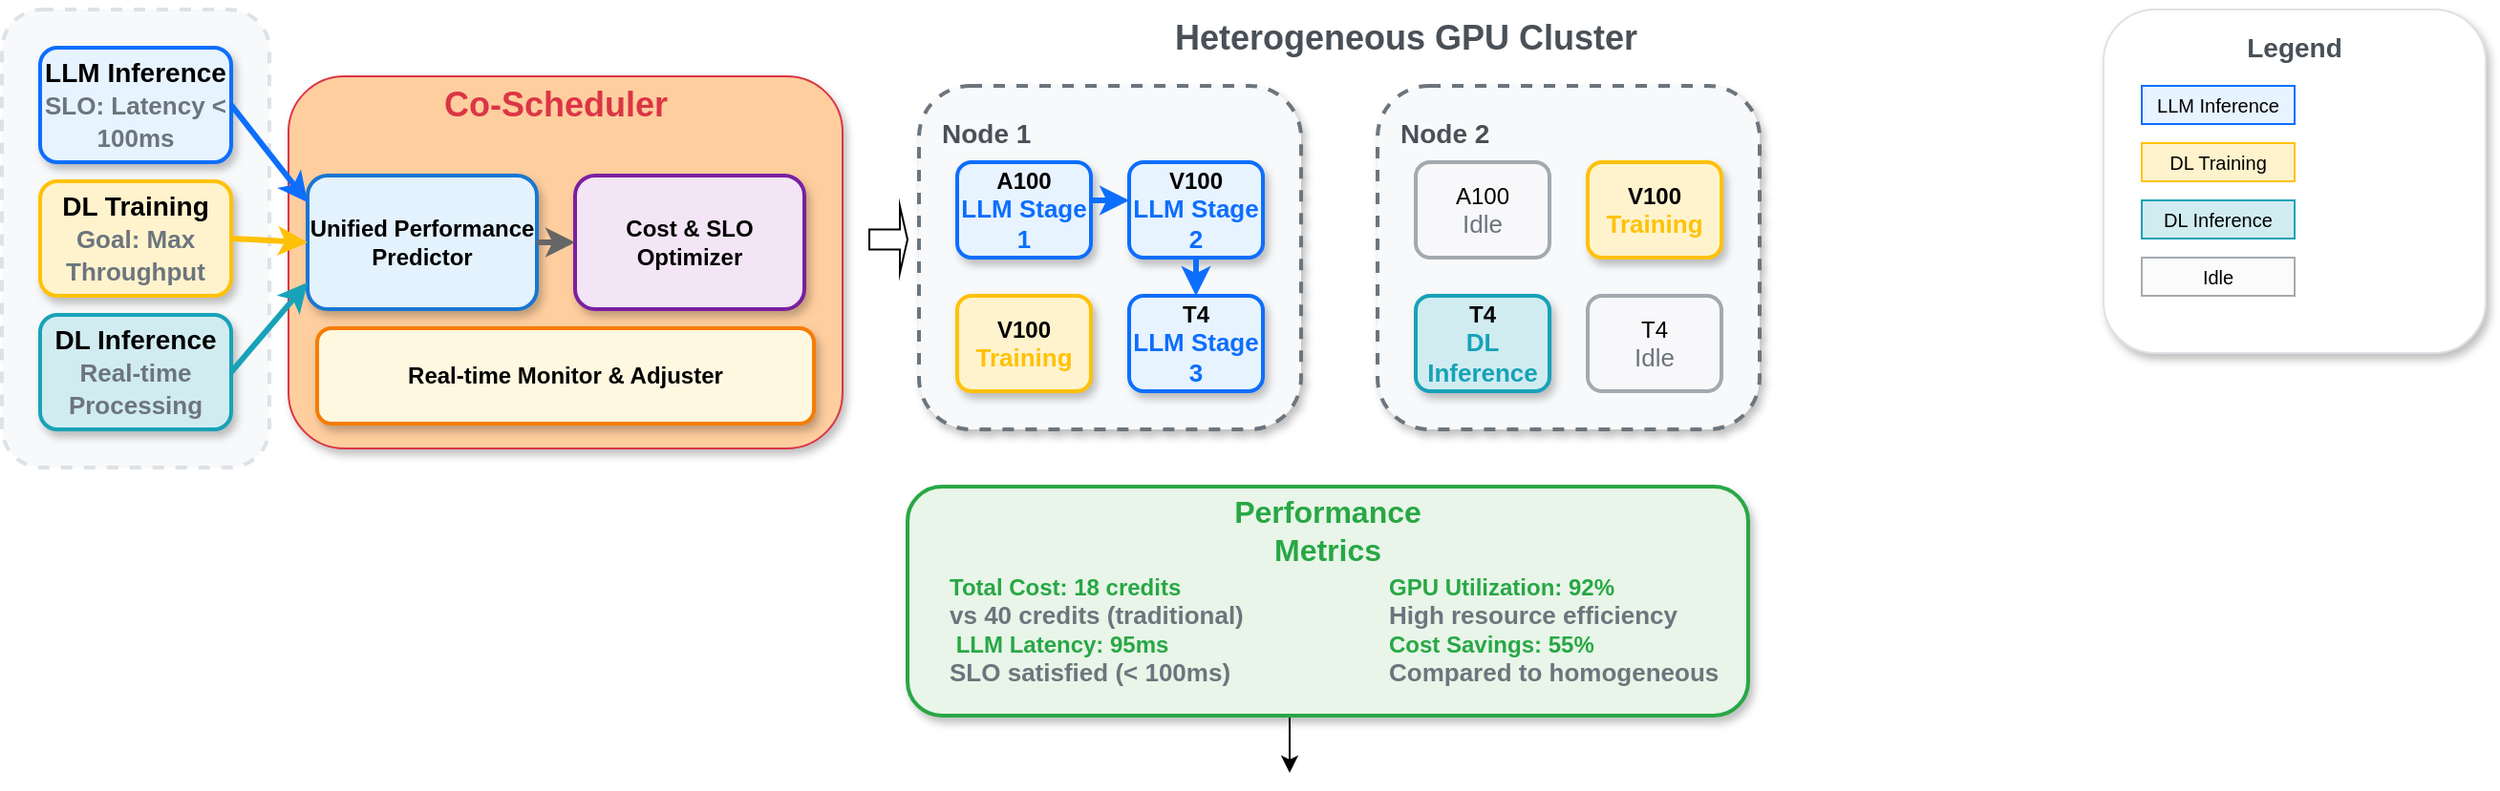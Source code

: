 <mxfile version="27.1.4">
  <diagram name="第 1 页" id="9FR4IYq0b1U7dHQeGQu_">
    <mxGraphModel dx="1664" dy="938" grid="1" gridSize="10" guides="1" tooltips="1" connect="1" arrows="1" fold="1" page="1" pageScale="1" pageWidth="1600" pageHeight="900" math="0" shadow="0">
      <root>
        <mxCell id="0" />
        <mxCell id="1" parent="0" />
        <mxCell id="task_queue_bg" value="" style="rounded=1;whiteSpace=wrap;html=1;fillColor=#f8f9fa;strokeColor=#dee2e6;strokeWidth=2;dashed=1;" parent="1" vertex="1">
          <mxGeometry x="20" y="120" width="140" height="240" as="geometry" />
        </mxCell>
        <mxCell id="llm_task" value="LLM Inference&lt;br&gt;&lt;font size=&quot;2&quot; color=&quot;#6c757d&quot;&gt;SLO: Latency &lt; 100ms&lt;/font&gt;" style="rounded=1;whiteSpace=wrap;html=1;fillColor=#e7f3ff;strokeColor=#0d6efd;strokeWidth=2;fontSize=14;fontStyle=1;shadow=1;" parent="1" vertex="1">
          <mxGeometry x="40" y="140" width="100" height="60" as="geometry" />
        </mxCell>
        <mxCell id="training_task" value="DL Training&lt;br&gt;&lt;font size=&quot;2&quot; color=&quot;#6c757d&quot;&gt;Goal: Max Throughput&lt;/font&gt;" style="rounded=1;whiteSpace=wrap;html=1;fillColor=#fff3cd;strokeColor=#ffc107;strokeWidth=2;fontSize=14;fontStyle=1;shadow=1;" parent="1" vertex="1">
          <mxGeometry x="40" y="210" width="100" height="60" as="geometry" />
        </mxCell>
        <mxCell id="inference_task" value="DL Inference&lt;br&gt;&lt;font size=&quot;2&quot; color=&quot;#6c757d&quot;&gt;Real-time Processing&lt;/font&gt;" style="rounded=1;whiteSpace=wrap;html=1;fillColor=#d1ecf1;strokeColor=#17a2b8;strokeWidth=2;fontSize=14;fontStyle=1;shadow=1;" parent="1" vertex="1">
          <mxGeometry x="40" y="280" width="100" height="60" as="geometry" />
        </mxCell>
        <mxCell id="scheduler_bg" value="" style="rounded=1;whiteSpace=wrap;html=1;fillColor=#FFCE9F;strokeColor=#dc3545;strokeWidth=1;shadow=1;" parent="1" vertex="1">
          <mxGeometry x="170" y="155" width="290" height="195" as="geometry" />
        </mxCell>
        <mxCell id="scheduler_title" value="Co-Scheduler" style="text;html=1;strokeColor=none;fillColor=none;align=center;verticalAlign=middle;whiteSpace=wrap;rounded=0;fontSize=18;fontStyle=1;fontColor=#dc3545;" parent="1" vertex="1">
          <mxGeometry x="230" y="162" width="160" height="15" as="geometry" />
        </mxCell>
        <mxCell id="predictor" value="Unified Performance&lt;br&gt;Predictor" style="rounded=1;whiteSpace=wrap;html=1;fillColor=#e3f2fd;strokeColor=#1976d2;strokeWidth=2;fontSize=12;fontStyle=1;shadow=1;" parent="1" vertex="1">
          <mxGeometry x="180" y="207" width="120" height="70" as="geometry" />
        </mxCell>
        <mxCell id="optimizer" value="Cost &amp; SLO&lt;br&gt;Optimizer" style="rounded=1;whiteSpace=wrap;html=1;fillColor=#f3e5f5;strokeColor=#7b1fa2;strokeWidth=2;fontSize=12;fontStyle=1;shadow=1;" parent="1" vertex="1">
          <mxGeometry x="320" y="207" width="120" height="70" as="geometry" />
        </mxCell>
        <mxCell id="monitor" value="Real-time Monitor &amp; Adjuster" style="rounded=1;whiteSpace=wrap;html=1;fillColor=#fff8e1;strokeColor=#f57c00;strokeWidth=2;fontSize=12;fontStyle=1;shadow=1;" parent="1" vertex="1">
          <mxGeometry x="185" y="287" width="260" height="50" as="geometry" />
        </mxCell>
        <mxCell id="pred_to_opt" value="" style="endArrow=classic;html=1;rounded=0;exitX=1;exitY=0.5;exitDx=0;exitDy=0;entryX=0;entryY=0.5;entryDx=0;entryDy=0;strokeWidth=3;strokeColor=#666666;" parent="1" source="predictor" target="optimizer" edge="1">
          <mxGeometry width="50" height="50" relative="1" as="geometry">
            <mxPoint x="310" y="307" as="sourcePoint" />
            <mxPoint x="360" y="257" as="targetPoint" />
          </mxGeometry>
        </mxCell>
        <mxCell id="llm_to_pred" value="" style="endArrow=classic;html=1;rounded=0;exitX=1;exitY=0.5;exitDx=0;exitDy=0;entryX=0;entryY=0.2;entryDx=0;entryDy=0;strokeWidth=3;strokeColor=#0d6efd;" parent="1" source="llm_task" target="predictor" edge="1">
          <mxGeometry width="50" height="50" relative="1" as="geometry">
            <mxPoint x="200" y="250" as="sourcePoint" />
            <mxPoint x="250" y="200" as="targetPoint" />
          </mxGeometry>
        </mxCell>
        <mxCell id="train_to_pred" value="" style="endArrow=classic;html=1;rounded=0;exitX=1;exitY=0.5;exitDx=0;exitDy=0;entryX=0;entryY=0.5;entryDx=0;entryDy=0;strokeWidth=3;strokeColor=#ffc107;" parent="1" source="training_task" target="predictor" edge="1">
          <mxGeometry width="50" height="50" relative="1" as="geometry">
            <mxPoint x="200" y="320" as="sourcePoint" />
            <mxPoint x="250" y="270" as="targetPoint" />
          </mxGeometry>
        </mxCell>
        <mxCell id="inf_to_pred" value="" style="endArrow=classic;html=1;rounded=0;exitX=1;exitY=0.5;exitDx=0;exitDy=0;entryX=0;entryY=0.8;entryDx=0;entryDy=0;strokeWidth=3;strokeColor=#17a2b8;" parent="1" source="inference_task" target="predictor" edge="1">
          <mxGeometry width="50" height="50" relative="1" as="geometry">
            <mxPoint x="200" y="450" as="sourcePoint" />
            <mxPoint x="250" y="400" as="targetPoint" />
          </mxGeometry>
        </mxCell>
        <mxCell id="nodes_title" value="Heterogeneous GPU Cluster" style="text;html=1;strokeColor=none;fillColor=none;align=center;verticalAlign=middle;whiteSpace=wrap;rounded=0;fontSize=18;fontStyle=1;fontColor=#495057;" parent="1" vertex="1">
          <mxGeometry x="630" y="120" width="250" height="30" as="geometry" />
        </mxCell>
        <mxCell id="node1_bg" value="" style="rounded=1;whiteSpace=wrap;html=1;fillColor=#f8f9fa;strokeColor=#6c757d;strokeWidth=2;dashed=1;shadow=1;" parent="1" vertex="1">
          <mxGeometry x="500" y="160" width="200" height="180" as="geometry" />
        </mxCell>
        <mxCell id="node1_title" value="Node 1" style="text;html=1;strokeColor=none;fillColor=none;align=left;verticalAlign=top;whiteSpace=wrap;rounded=0;fontSize=14;fontStyle=1;fontColor=#495057;" parent="1" vertex="1">
          <mxGeometry x="510" y="170" width="60" height="20" as="geometry" />
        </mxCell>
        <mxCell id="a100_1" value="A100&lt;br&gt;&lt;font size=&quot;2&quot; color=&quot;#0d6efd&quot;&gt;LLM Stage 1&lt;/font&gt;" style="rounded=1;whiteSpace=wrap;html=1;fillColor=#e7f3ff;strokeColor=#0d6efd;fontSize=12;fontStyle=1;strokeWidth=2;shadow=1;" parent="1" vertex="1">
          <mxGeometry x="520" y="200" width="70" height="50" as="geometry" />
        </mxCell>
        <mxCell id="v100_1" value="V100&lt;br&gt;&lt;font size=&quot;2&quot; color=&quot;#0d6efd&quot;&gt;LLM Stage 2&lt;/font&gt;" style="rounded=1;whiteSpace=wrap;html=1;fillColor=#e7f3ff;strokeColor=#0d6efd;fontSize=12;fontStyle=1;strokeWidth=2;shadow=1;" parent="1" vertex="1">
          <mxGeometry x="610" y="200" width="70" height="50" as="geometry" />
        </mxCell>
        <mxCell id="v100_2" value="V100&lt;br&gt;&lt;font size=&quot;2&quot; color=&quot;#ffc107&quot;&gt;Training&lt;/font&gt;" style="rounded=1;whiteSpace=wrap;html=1;fillColor=#fff3cd;strokeColor=#ffc107;fontSize=12;fontStyle=1;strokeWidth=2;shadow=1;" parent="1" vertex="1">
          <mxGeometry x="520" y="270" width="70" height="50" as="geometry" />
        </mxCell>
        <mxCell id="t4_1" value="T4&lt;br&gt;&lt;font size=&quot;2&quot; color=&quot;#0d6efd&quot;&gt;LLM Stage 3&lt;/font&gt;" style="rounded=1;whiteSpace=wrap;html=1;fillColor=#e7f3ff;strokeColor=#0d6efd;fontSize=12;fontStyle=1;strokeWidth=2;shadow=1;" parent="1" vertex="1">
          <mxGeometry x="610" y="270" width="70" height="50" as="geometry" />
        </mxCell>
        <mxCell id="node2_bg" value="" style="rounded=1;whiteSpace=wrap;html=1;fillColor=#f8f9fa;strokeColor=#6c757d;strokeWidth=2;dashed=1;shadow=1;" parent="1" vertex="1">
          <mxGeometry x="740" y="160" width="200" height="180" as="geometry" />
        </mxCell>
        <mxCell id="node2_title" value="Node 2" style="text;html=1;strokeColor=none;fillColor=none;align=left;verticalAlign=top;whiteSpace=wrap;rounded=0;fontSize=14;fontStyle=1;fontColor=#495057;" parent="1" vertex="1">
          <mxGeometry x="750" y="170" width="60" height="20" as="geometry" />
        </mxCell>
        <mxCell id="a100_2" value="A100&lt;br&gt;&lt;font size=&quot;2&quot; color=&quot;#6c757d&quot;&gt;Idle&lt;/font&gt;" style="rounded=1;whiteSpace=wrap;html=1;fillColor=#f8f9fa;strokeColor=#6c757d;fontSize=12;fontStyle=0;strokeWidth=2;opacity=60;" parent="1" vertex="1">
          <mxGeometry x="760" y="200" width="70" height="50" as="geometry" />
        </mxCell>
        <mxCell id="v100_3" value="V100&lt;br&gt;&lt;font size=&quot;2&quot; color=&quot;#ffc107&quot;&gt;Training&lt;/font&gt;" style="rounded=1;whiteSpace=wrap;html=1;fillColor=#fff3cd;strokeColor=#ffc107;fontSize=12;fontStyle=1;strokeWidth=2;shadow=1;" parent="1" vertex="1">
          <mxGeometry x="850" y="200" width="70" height="50" as="geometry" />
        </mxCell>
        <mxCell id="t4_2" value="T4&lt;br&gt;&lt;font size=&quot;2&quot; color=&quot;#17a2b8&quot;&gt;DL Inference&lt;/font&gt;" style="rounded=1;whiteSpace=wrap;html=1;fillColor=#d1ecf1;strokeColor=#17a2b8;fontSize=12;fontStyle=1;strokeWidth=2;shadow=1;" parent="1" vertex="1">
          <mxGeometry x="760" y="270" width="70" height="50" as="geometry" />
        </mxCell>
        <mxCell id="t4_3" value="T4&lt;br&gt;&lt;font size=&quot;2&quot; color=&quot;#6c757d&quot;&gt;Idle&lt;/font&gt;" style="rounded=1;whiteSpace=wrap;html=1;fillColor=#f8f9fa;strokeColor=#6c757d;fontSize=12;fontStyle=0;strokeWidth=2;opacity=60;" parent="1" vertex="1">
          <mxGeometry x="850" y="270" width="70" height="50" as="geometry" />
        </mxCell>
        <mxCell id="llm_stage1_to_2" value="" style="endArrow=classic;html=1;rounded=0;strokeWidth=3;strokeColor=#0d6efd;curved=1;" parent="1" edge="1">
          <mxGeometry width="50" height="50" relative="1" as="geometry">
            <mxPoint x="590" y="220" as="sourcePoint" />
            <mxPoint x="610" y="220" as="targetPoint" />
          </mxGeometry>
        </mxCell>
        <mxCell id="llm_stage2_to_3" value="" style="endArrow=classic;html=1;rounded=0;strokeWidth=3;strokeColor=#0d6efd;curved=1;" parent="1" edge="1">
          <mxGeometry width="50" height="50" relative="1" as="geometry">
            <mxPoint x="645" y="250" as="sourcePoint" />
            <mxPoint x="645" y="270" as="targetPoint" />
          </mxGeometry>
        </mxCell>
        <mxCell id="5-bh3xwaZcsQxF3Hw62w-2" style="edgeStyle=orthogonalEdgeStyle;rounded=0;orthogonalLoop=1;jettySize=auto;html=1;exitX=0.5;exitY=1;exitDx=0;exitDy=0;" edge="1" parent="1" source="metrics_bg">
          <mxGeometry relative="1" as="geometry">
            <mxPoint x="694" y="520" as="targetPoint" />
          </mxGeometry>
        </mxCell>
        <mxCell id="metrics_bg" value="" style="rounded=1;whiteSpace=wrap;html=1;fillColor=#e8f5e8;strokeColor=#28a745;strokeWidth=2;shadow=1;" parent="1" vertex="1">
          <mxGeometry x="494" y="370" width="440" height="120" as="geometry" />
        </mxCell>
        <mxCell id="metrics_title" value="Performance Metrics" style="text;html=1;strokeColor=none;fillColor=none;align=center;verticalAlign=middle;whiteSpace=wrap;rounded=0;fontSize=16;fontStyle=1;fontColor=#28a745;" parent="1" vertex="1">
          <mxGeometry x="654" y="380" width="120" height="25" as="geometry" />
        </mxCell>
        <mxCell id="cost_metric" value="Total Cost: 18 credits&lt;br&gt;&lt;font size=&quot;2&quot; color=&quot;#6c757d&quot;&gt;vs 40 credits (traditional)&lt;/font&gt;" style="text;html=1;strokeColor=none;fillColor=none;align=left;verticalAlign=middle;whiteSpace=wrap;rounded=0;fontSize=12;fontStyle=1;fontColor=#28a745;" parent="1" vertex="1">
          <mxGeometry x="514" y="415" width="180" height="30" as="geometry" />
        </mxCell>
        <mxCell id="latency_metric" value="&amp;nbsp;LLM Latency: 95ms&lt;br&gt;&lt;font size=&quot;2&quot; color=&quot;#6c757d&quot;&gt;SLO satisfied (&amp;lt; 100ms)&lt;/font&gt;" style="text;html=1;strokeColor=none;fillColor=none;align=left;verticalAlign=middle;whiteSpace=wrap;rounded=0;fontSize=12;fontStyle=1;fontColor=#28a745;" parent="1" vertex="1">
          <mxGeometry x="514" y="445" width="180" height="30" as="geometry" />
        </mxCell>
        <mxCell id="utilization_metric" value="GPU Utilization: 92%&lt;br&gt;&lt;font size=&quot;2&quot; color=&quot;#6c757d&quot;&gt;High resource efficiency&lt;/font&gt;" style="text;html=1;strokeColor=none;fillColor=none;align=left;verticalAlign=middle;whiteSpace=wrap;rounded=0;fontSize=12;fontStyle=1;fontColor=#28a745;" parent="1" vertex="1">
          <mxGeometry x="744" y="415" width="180" height="30" as="geometry" />
        </mxCell>
        <mxCell id="savings_metric" value="Cost Savings: 55%&lt;br&gt;&lt;font size=&quot;2&quot; color=&quot;#6c757d&quot;&gt;Compared to homogeneous&lt;/font&gt;" style="text;html=1;strokeColor=none;fillColor=none;align=left;verticalAlign=middle;whiteSpace=wrap;rounded=0;fontSize=12;fontStyle=1;fontColor=#28a745;" parent="1" vertex="1">
          <mxGeometry x="744" y="445" width="180" height="30" as="geometry" />
        </mxCell>
        <mxCell id="legend_bg" value="" style="rounded=1;whiteSpace=wrap;html=1;fillColor=#ffffff;strokeColor=#dee2e6;strokeWidth=1;shadow=1;" parent="1" vertex="1">
          <mxGeometry x="1120" y="120" width="200" height="180" as="geometry" />
        </mxCell>
        <mxCell id="legend_title" value="Legend" style="text;html=1;strokeColor=none;fillColor=none;align=center;verticalAlign=middle;whiteSpace=wrap;rounded=0;fontSize=14;fontStyle=1;fontColor=#495057;" parent="1" vertex="1">
          <mxGeometry x="1190" y="130" width="60" height="20" as="geometry" />
        </mxCell>
        <mxCell id="legend_llm" value="LLM Inference" style="rounded=0;whiteSpace=wrap;html=1;fillColor=#e7f3ff;strokeColor=#0d6efd;fontSize=10;strokeWidth=1;" parent="1" vertex="1">
          <mxGeometry x="1140" y="160" width="80" height="20" as="geometry" />
        </mxCell>
        <mxCell id="legend_training" value="DL Training" style="rounded=0;whiteSpace=wrap;html=1;fillColor=#fff3cd;strokeColor=#ffc107;fontSize=10;strokeWidth=1;" parent="1" vertex="1">
          <mxGeometry x="1140" y="190" width="80" height="20" as="geometry" />
        </mxCell>
        <mxCell id="legend_inference" value="DL Inference" style="rounded=0;whiteSpace=wrap;html=1;fillColor=#d1ecf1;strokeColor=#17a2b8;fontSize=10;strokeWidth=1;" parent="1" vertex="1">
          <mxGeometry x="1140" y="220" width="80" height="20" as="geometry" />
        </mxCell>
        <mxCell id="legend_idle" value="Idle" style="rounded=0;whiteSpace=wrap;html=1;fillColor=#f8f9fa;strokeColor=#6c757d;fontSize=10;strokeWidth=1;opacity=60;" parent="1" vertex="1">
          <mxGeometry x="1140" y="250" width="80" height="20" as="geometry" />
        </mxCell>
        <mxCell id="5-bh3xwaZcsQxF3Hw62w-1" value="" style="shape=singleArrow;whiteSpace=wrap;html=1;" vertex="1" parent="1">
          <mxGeometry x="474" y="223" width="20" height="35" as="geometry" />
        </mxCell>
      </root>
    </mxGraphModel>
  </diagram>
</mxfile>
